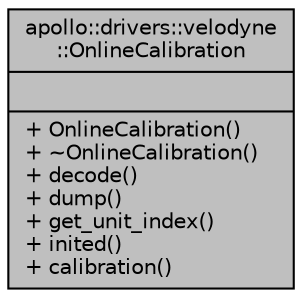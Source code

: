 digraph "apollo::drivers::velodyne::OnlineCalibration"
{
  edge [fontname="Helvetica",fontsize="10",labelfontname="Helvetica",labelfontsize="10"];
  node [fontname="Helvetica",fontsize="10",shape=record];
  Node1 [label="{apollo::drivers::velodyne\l::OnlineCalibration\n||+ OnlineCalibration()\l+ ~OnlineCalibration()\l+ decode()\l+ dump()\l+ get_unit_index()\l+ inited()\l+ calibration()\l}",height=0.2,width=0.4,color="black", fillcolor="grey75", style="filled" fontcolor="black"];
}
